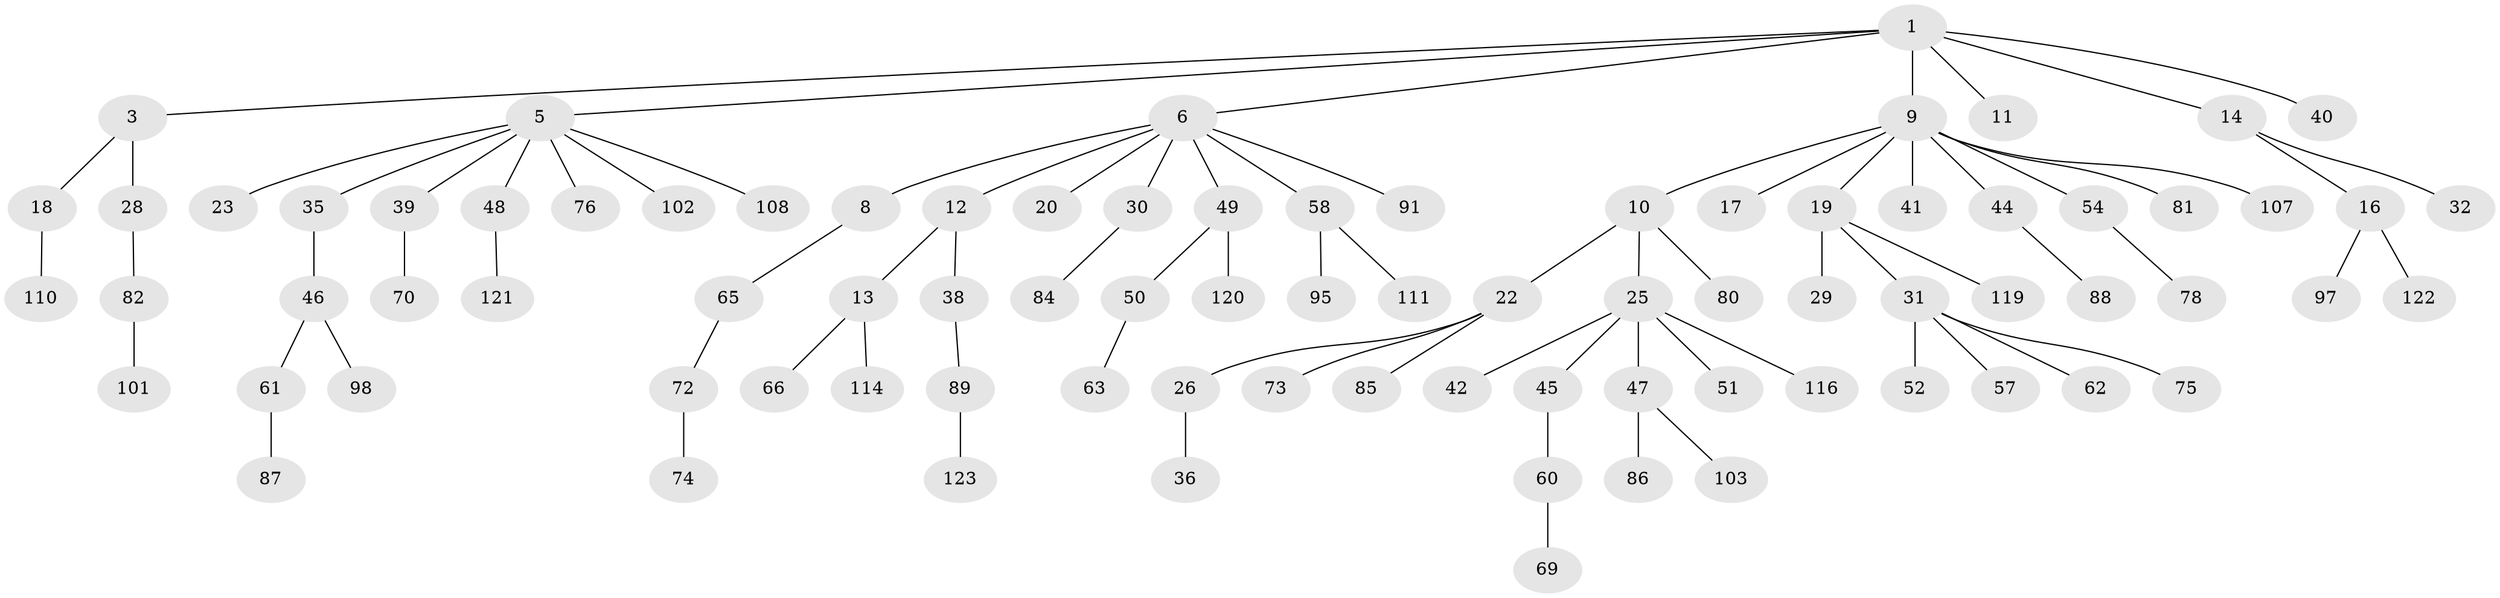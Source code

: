 // original degree distribution, {4: 0.056451612903225805, 5: 0.04032258064516129, 2: 0.24193548387096775, 3: 0.12903225806451613, 7: 0.008064516129032258, 9: 0.008064516129032258, 1: 0.5080645161290323, 6: 0.008064516129032258}
// Generated by graph-tools (version 1.1) at 2025/42/03/06/25 10:42:06]
// undirected, 85 vertices, 84 edges
graph export_dot {
graph [start="1"]
  node [color=gray90,style=filled];
  1 [super="+2"];
  3 [super="+4"];
  5 [super="+34"];
  6 [super="+7"];
  8 [super="+113"];
  9 [super="+93"];
  10 [super="+27"];
  11;
  12;
  13 [super="+64"];
  14 [super="+15"];
  16 [super="+21"];
  17 [super="+118"];
  18 [super="+24"];
  19 [super="+56"];
  20;
  22 [super="+68"];
  23;
  25 [super="+37"];
  26 [super="+33"];
  28 [super="+67"];
  29;
  30 [super="+105"];
  31 [super="+71"];
  32 [super="+117"];
  35 [super="+83"];
  36 [super="+90"];
  38;
  39 [super="+43"];
  40 [super="+92"];
  41;
  42 [super="+104"];
  44;
  45 [super="+109"];
  46;
  47 [super="+53"];
  48 [super="+55"];
  49 [super="+94"];
  50 [super="+59"];
  51;
  52 [super="+106"];
  54;
  57 [super="+79"];
  58 [super="+112"];
  60;
  61 [super="+77"];
  62;
  63;
  65;
  66;
  69;
  70;
  72 [super="+124"];
  73;
  74;
  75 [super="+100"];
  76;
  78 [super="+99"];
  80;
  81;
  82;
  84;
  85 [super="+96"];
  86;
  87 [super="+115"];
  88;
  89;
  91;
  95;
  97;
  98;
  101;
  102;
  103;
  107;
  108;
  110;
  111;
  114;
  116;
  119;
  120;
  121;
  122;
  123;
  1 -- 3;
  1 -- 6;
  1 -- 11;
  1 -- 5;
  1 -- 40;
  1 -- 9;
  1 -- 14;
  3 -- 18;
  3 -- 28;
  5 -- 23;
  5 -- 48;
  5 -- 76;
  5 -- 35;
  5 -- 102;
  5 -- 39;
  5 -- 108;
  6 -- 8;
  6 -- 12;
  6 -- 20;
  6 -- 49;
  6 -- 58;
  6 -- 91;
  6 -- 30;
  8 -- 65;
  9 -- 10;
  9 -- 17;
  9 -- 19;
  9 -- 41;
  9 -- 44;
  9 -- 54;
  9 -- 81;
  9 -- 107;
  10 -- 22;
  10 -- 25;
  10 -- 80;
  12 -- 13;
  12 -- 38;
  13 -- 66;
  13 -- 114;
  14 -- 32;
  14 -- 16;
  16 -- 122;
  16 -- 97;
  18 -- 110;
  19 -- 29;
  19 -- 31;
  19 -- 119;
  22 -- 26;
  22 -- 73;
  22 -- 85;
  25 -- 47;
  25 -- 116;
  25 -- 42;
  25 -- 51;
  25 -- 45;
  26 -- 36;
  28 -- 82;
  30 -- 84;
  31 -- 52;
  31 -- 57;
  31 -- 62;
  31 -- 75;
  35 -- 46;
  38 -- 89;
  39 -- 70;
  44 -- 88;
  45 -- 60;
  46 -- 61;
  46 -- 98;
  47 -- 86;
  47 -- 103;
  48 -- 121;
  49 -- 50;
  49 -- 120;
  50 -- 63;
  54 -- 78;
  58 -- 95;
  58 -- 111;
  60 -- 69;
  61 -- 87;
  65 -- 72;
  72 -- 74;
  82 -- 101;
  89 -- 123;
}
